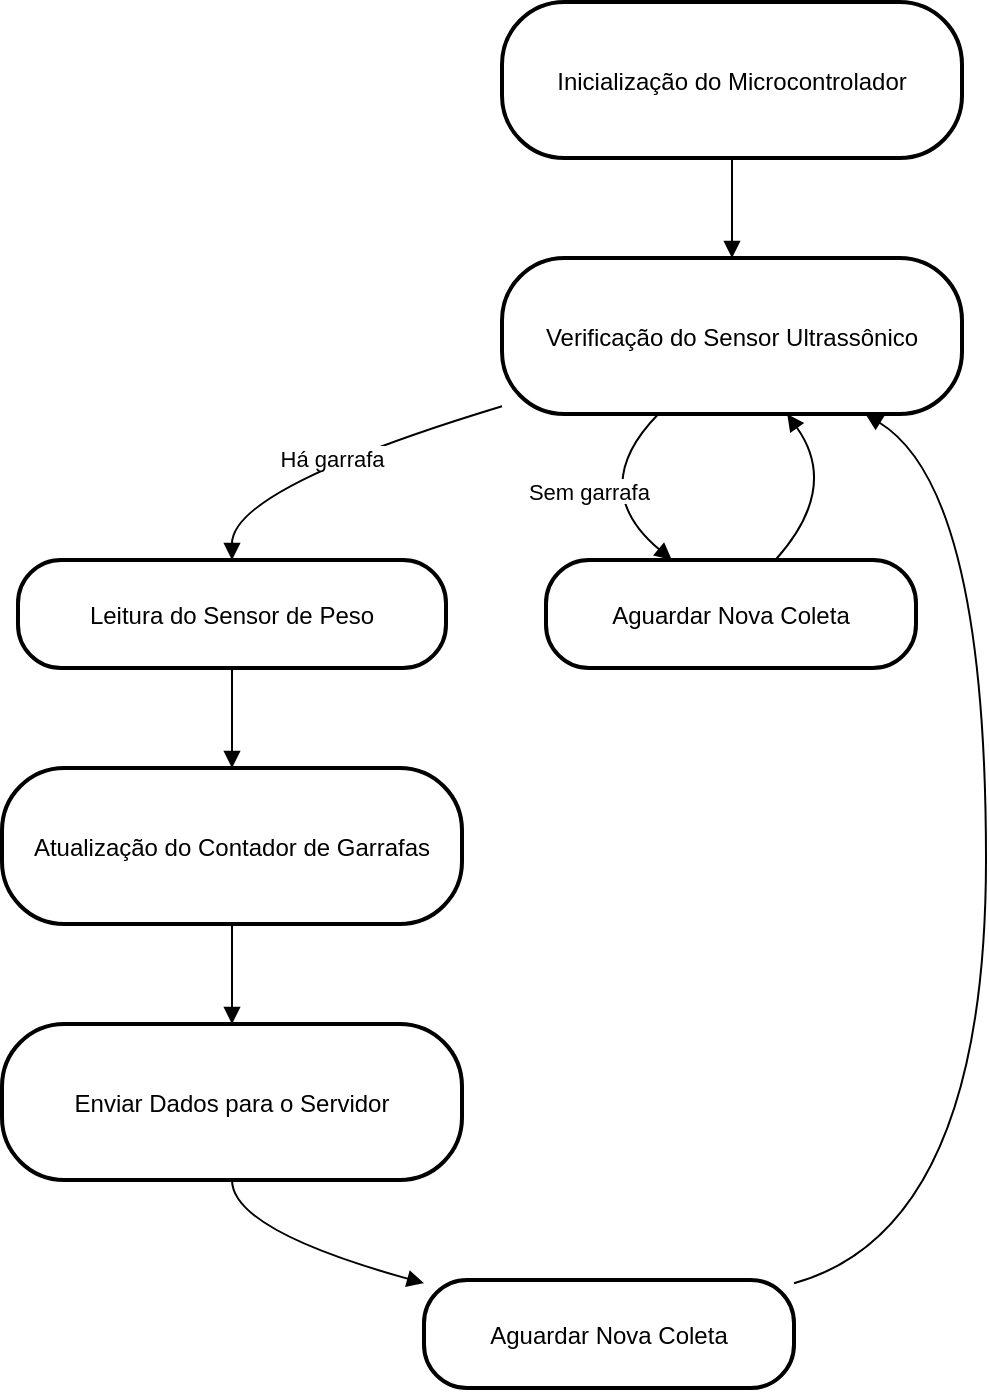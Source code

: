 <mxfile version="26.0.3">
  <diagram name="Página-1" id="x5MV_cbsQDuFzZ_ePa9o">
    <mxGraphModel>
      <root>
        <mxCell id="0" />
        <mxCell id="1" parent="0" />
        <mxCell id="2" value="Inicialização do Microcontrolador" style="rounded=1;arcSize=40;strokeWidth=2" vertex="1" parent="1">
          <mxGeometry x="258" y="8" width="230" height="78" as="geometry" />
        </mxCell>
        <mxCell id="3" value="Verificação do Sensor Ultrassônico" style="rounded=1;arcSize=40;strokeWidth=2" vertex="1" parent="1">
          <mxGeometry x="258" y="136" width="230" height="78" as="geometry" />
        </mxCell>
        <mxCell id="4" value="Leitura do Sensor de Peso" style="rounded=1;arcSize=40;strokeWidth=2" vertex="1" parent="1">
          <mxGeometry x="16" y="287" width="214" height="54" as="geometry" />
        </mxCell>
        <mxCell id="5" value="Aguardar Nova Coleta" style="rounded=1;arcSize=40;strokeWidth=2" vertex="1" parent="1">
          <mxGeometry x="280" y="287" width="185" height="54" as="geometry" />
        </mxCell>
        <mxCell id="6" value="Atualização do Contador de Garrafas" style="rounded=1;arcSize=40;strokeWidth=2" vertex="1" parent="1">
          <mxGeometry x="8" y="391" width="230" height="78" as="geometry" />
        </mxCell>
        <mxCell id="7" value="Enviar Dados para o Servidor" style="rounded=1;arcSize=40;strokeWidth=2" vertex="1" parent="1">
          <mxGeometry x="8" y="519" width="230" height="78" as="geometry" />
        </mxCell>
        <mxCell id="8" value="Aguardar Nova Coleta" style="rounded=1;arcSize=40;strokeWidth=2" vertex="1" parent="1">
          <mxGeometry x="219" y="647" width="185" height="54" as="geometry" />
        </mxCell>
        <mxCell id="9" value="" style="curved=1;startArrow=none;endArrow=block;exitX=0.5;exitY=1;entryX=0.5;entryY=0;" edge="1" parent="1" source="2" target="3">
          <mxGeometry relative="1" as="geometry">
            <Array as="points" />
          </mxGeometry>
        </mxCell>
        <mxCell id="10" value="Há garrafa" style="curved=1;startArrow=none;endArrow=block;exitX=0;exitY=0.95;entryX=0.5;entryY=0;" edge="1" parent="1" source="3" target="4">
          <mxGeometry relative="1" as="geometry">
            <Array as="points">
              <mxPoint x="123" y="251" />
            </Array>
          </mxGeometry>
        </mxCell>
        <mxCell id="11" value="Sem garrafa" style="curved=1;startArrow=none;endArrow=block;exitX=0.34;exitY=1;entryX=0.34;entryY=0;" edge="1" parent="1" source="3" target="5">
          <mxGeometry relative="1" as="geometry">
            <Array as="points">
              <mxPoint x="300" y="251" />
            </Array>
          </mxGeometry>
        </mxCell>
        <mxCell id="12" value="" style="curved=1;startArrow=none;endArrow=block;exitX=0.5;exitY=1;entryX=0.5;entryY=0;" edge="1" parent="1" source="4" target="6">
          <mxGeometry relative="1" as="geometry">
            <Array as="points" />
          </mxGeometry>
        </mxCell>
        <mxCell id="13" value="" style="curved=1;startArrow=none;endArrow=block;exitX=0.5;exitY=1;entryX=0.5;entryY=0;" edge="1" parent="1" source="6" target="7">
          <mxGeometry relative="1" as="geometry">
            <Array as="points" />
          </mxGeometry>
        </mxCell>
        <mxCell id="14" value="" style="curved=1;startArrow=none;endArrow=block;exitX=0.5;exitY=1;entryX=0;entryY=0.03;" edge="1" parent="1" source="7" target="8">
          <mxGeometry relative="1" as="geometry">
            <Array as="points">
              <mxPoint x="123" y="622" />
            </Array>
          </mxGeometry>
        </mxCell>
        <mxCell id="15" value="" style="curved=1;startArrow=none;endArrow=block;exitX=1;exitY=0.03;entryX=0.79;entryY=1;" edge="1" parent="1" source="8" target="3">
          <mxGeometry relative="1" as="geometry">
            <Array as="points">
              <mxPoint x="500" y="622" />
              <mxPoint x="500" y="251" />
            </Array>
          </mxGeometry>
        </mxCell>
        <mxCell id="16" value="" style="curved=1;startArrow=none;endArrow=block;exitX=0.62;exitY=0;entryX=0.62;entryY=1;" edge="1" parent="1" source="5" target="3">
          <mxGeometry relative="1" as="geometry">
            <Array as="points">
              <mxPoint x="427" y="251" />
            </Array>
          </mxGeometry>
        </mxCell>
      </root>
    </mxGraphModel>
  </diagram>
</mxfile>
